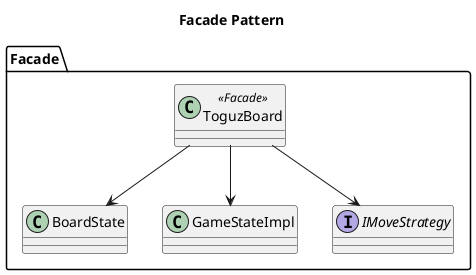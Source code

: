 @startuml facade_diagram
title Facade Pattern

skinparam componentStyle rectangle

package "Facade" {
  class ToguzBoard <<Facade>>
  class BoardState
  class GameStateImpl
  interface IMoveStrategy
}

ToguzBoard --> BoardState
ToguzBoard --> GameStateImpl
ToguzBoard --> IMoveStrategy
@enduml
